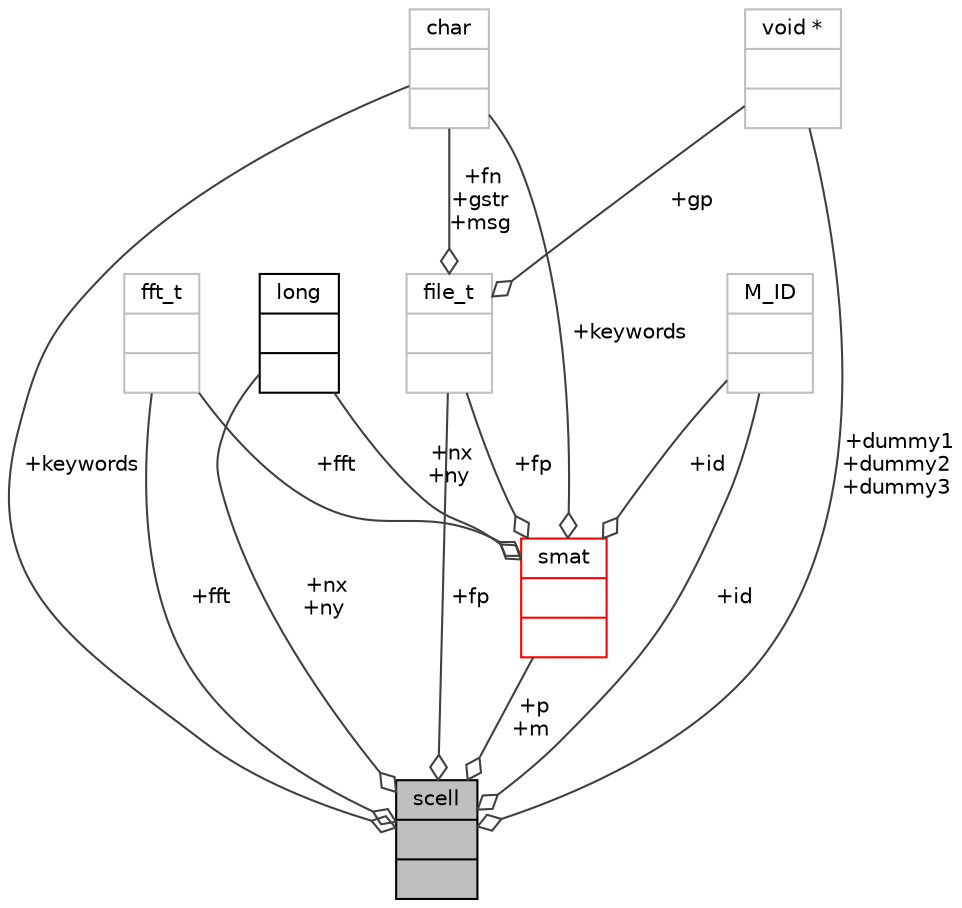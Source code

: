 digraph "scell"
{
 // INTERACTIVE_SVG=YES
  bgcolor="transparent";
  edge [fontname="Helvetica",fontsize="10",labelfontname="Helvetica",labelfontsize="10"];
  node [fontname="Helvetica",fontsize="10",shape=record];
  Node123 [label="{scell\n||}",height=0.2,width=0.4,color="black", fillcolor="grey75", style="filled", fontcolor="black"];
  Node124 -> Node123 [color="grey25",fontsize="10",style="solid",label=" +fp" ,arrowhead="odiamond",fontname="Helvetica"];
  Node124 [label="{file_t\n||}",height=0.2,width=0.4,color="grey75"];
  Node125 -> Node124 [color="grey25",fontsize="10",style="solid",label=" +fn\n+gstr\n+msg" ,arrowhead="odiamond",fontname="Helvetica"];
  Node125 [label="{char\n||}",height=0.2,width=0.4,color="grey75"];
  Node127 -> Node124 [color="grey25",fontsize="10",style="solid",label=" +gp" ,arrowhead="odiamond",fontname="Helvetica"];
  Node127 [label="{void *\n||}",height=0.2,width=0.4,color="grey75"];
  Node128 -> Node123 [color="grey25",fontsize="10",style="solid",label=" +fft" ,arrowhead="odiamond",fontname="Helvetica"];
  Node128 [label="{fft_t\n||}",height=0.2,width=0.4,color="grey75"];
  Node125 -> Node123 [color="grey25",fontsize="10",style="solid",label=" +keywords" ,arrowhead="odiamond",fontname="Helvetica"];
  Node131 -> Node123 [color="grey25",fontsize="10",style="solid",label=" +nx\n+ny" ,arrowhead="odiamond",fontname="Helvetica"];
  Node131 [label="{long\n||}",height=0.2,width=0.4,color="black",URL="$d7/d63/classlong.html"];
  Node132 -> Node123 [color="grey25",fontsize="10",style="solid",label=" +p\n+m" ,arrowhead="odiamond",fontname="Helvetica"];
  Node132 [label="{smat\n||}",height=0.2,width=0.4,color="red",URL="$d4/d6c/structsmat.html"];
  Node124 -> Node132 [color="grey25",fontsize="10",style="solid",label=" +fp" ,arrowhead="odiamond",fontname="Helvetica"];
  Node128 -> Node132 [color="grey25",fontsize="10",style="solid",label=" +fft" ,arrowhead="odiamond",fontname="Helvetica"];
  Node125 -> Node132 [color="grey25",fontsize="10",style="solid",label=" +keywords" ,arrowhead="odiamond",fontname="Helvetica"];
  Node131 -> Node132 [color="grey25",fontsize="10",style="solid",label=" +nx\n+ny" ,arrowhead="odiamond",fontname="Helvetica"];
  Node137 -> Node132 [color="grey25",fontsize="10",style="solid",label=" +id" ,arrowhead="odiamond",fontname="Helvetica"];
  Node137 [label="{M_ID\n||}",height=0.2,width=0.4,color="grey75"];
  Node137 -> Node123 [color="grey25",fontsize="10",style="solid",label=" +id" ,arrowhead="odiamond",fontname="Helvetica"];
  Node127 -> Node123 [color="grey25",fontsize="10",style="solid",label=" +dummy1\n+dummy2\n+dummy3" ,arrowhead="odiamond",fontname="Helvetica"];
}
